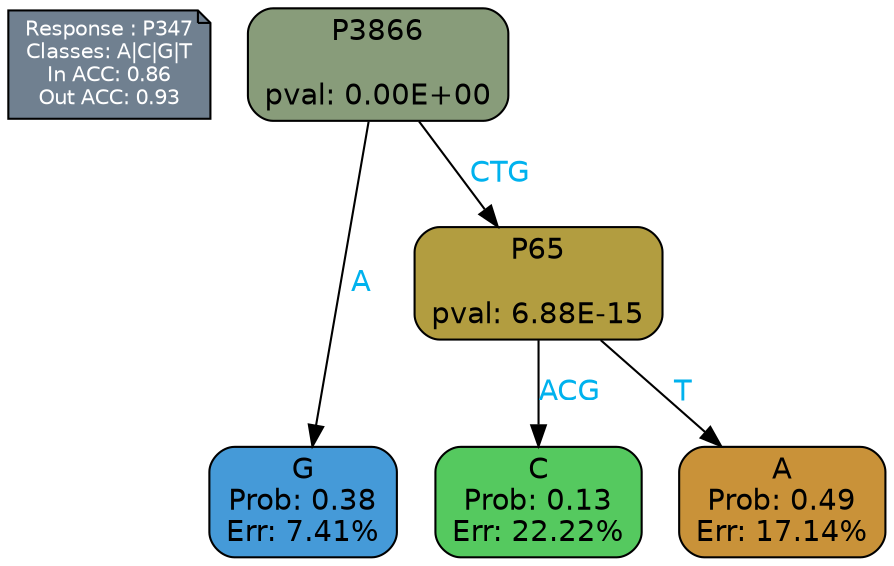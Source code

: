 digraph Tree {
node [shape=box, style="filled, rounded", color="black", fontname=helvetica] ;
graph [ranksep=equally, splines=polylines, bgcolor=transparent, dpi=600] ;
edge [fontname=helvetica] ;
LEGEND [label="Response : P347
Classes: A|C|G|T
In ACC: 0.86
Out ACC: 0.93
",shape=note,align=left,style=filled,fillcolor="slategray",fontcolor="white",fontsize=10];1 [label="P3866

pval: 0.00E+00", fillcolor="#889c7a"] ;
2 [label="G
Prob: 0.38
Err: 7.41%", fillcolor="#459ad8"] ;
3 [label="P65

pval: 6.88E-15", fillcolor="#b29d40"] ;
4 [label="C
Prob: 0.13
Err: 22.22%", fillcolor="#55c95f"] ;
5 [label="A
Prob: 0.49
Err: 17.14%", fillcolor="#c99239"] ;
1 -> 2 [label="A",fontcolor=deepskyblue2] ;
1 -> 3 [label="CTG",fontcolor=deepskyblue2] ;
3 -> 4 [label="ACG",fontcolor=deepskyblue2] ;
3 -> 5 [label="T",fontcolor=deepskyblue2] ;
{rank = same; 2;4;5;}{rank = same; LEGEND;1;}}
